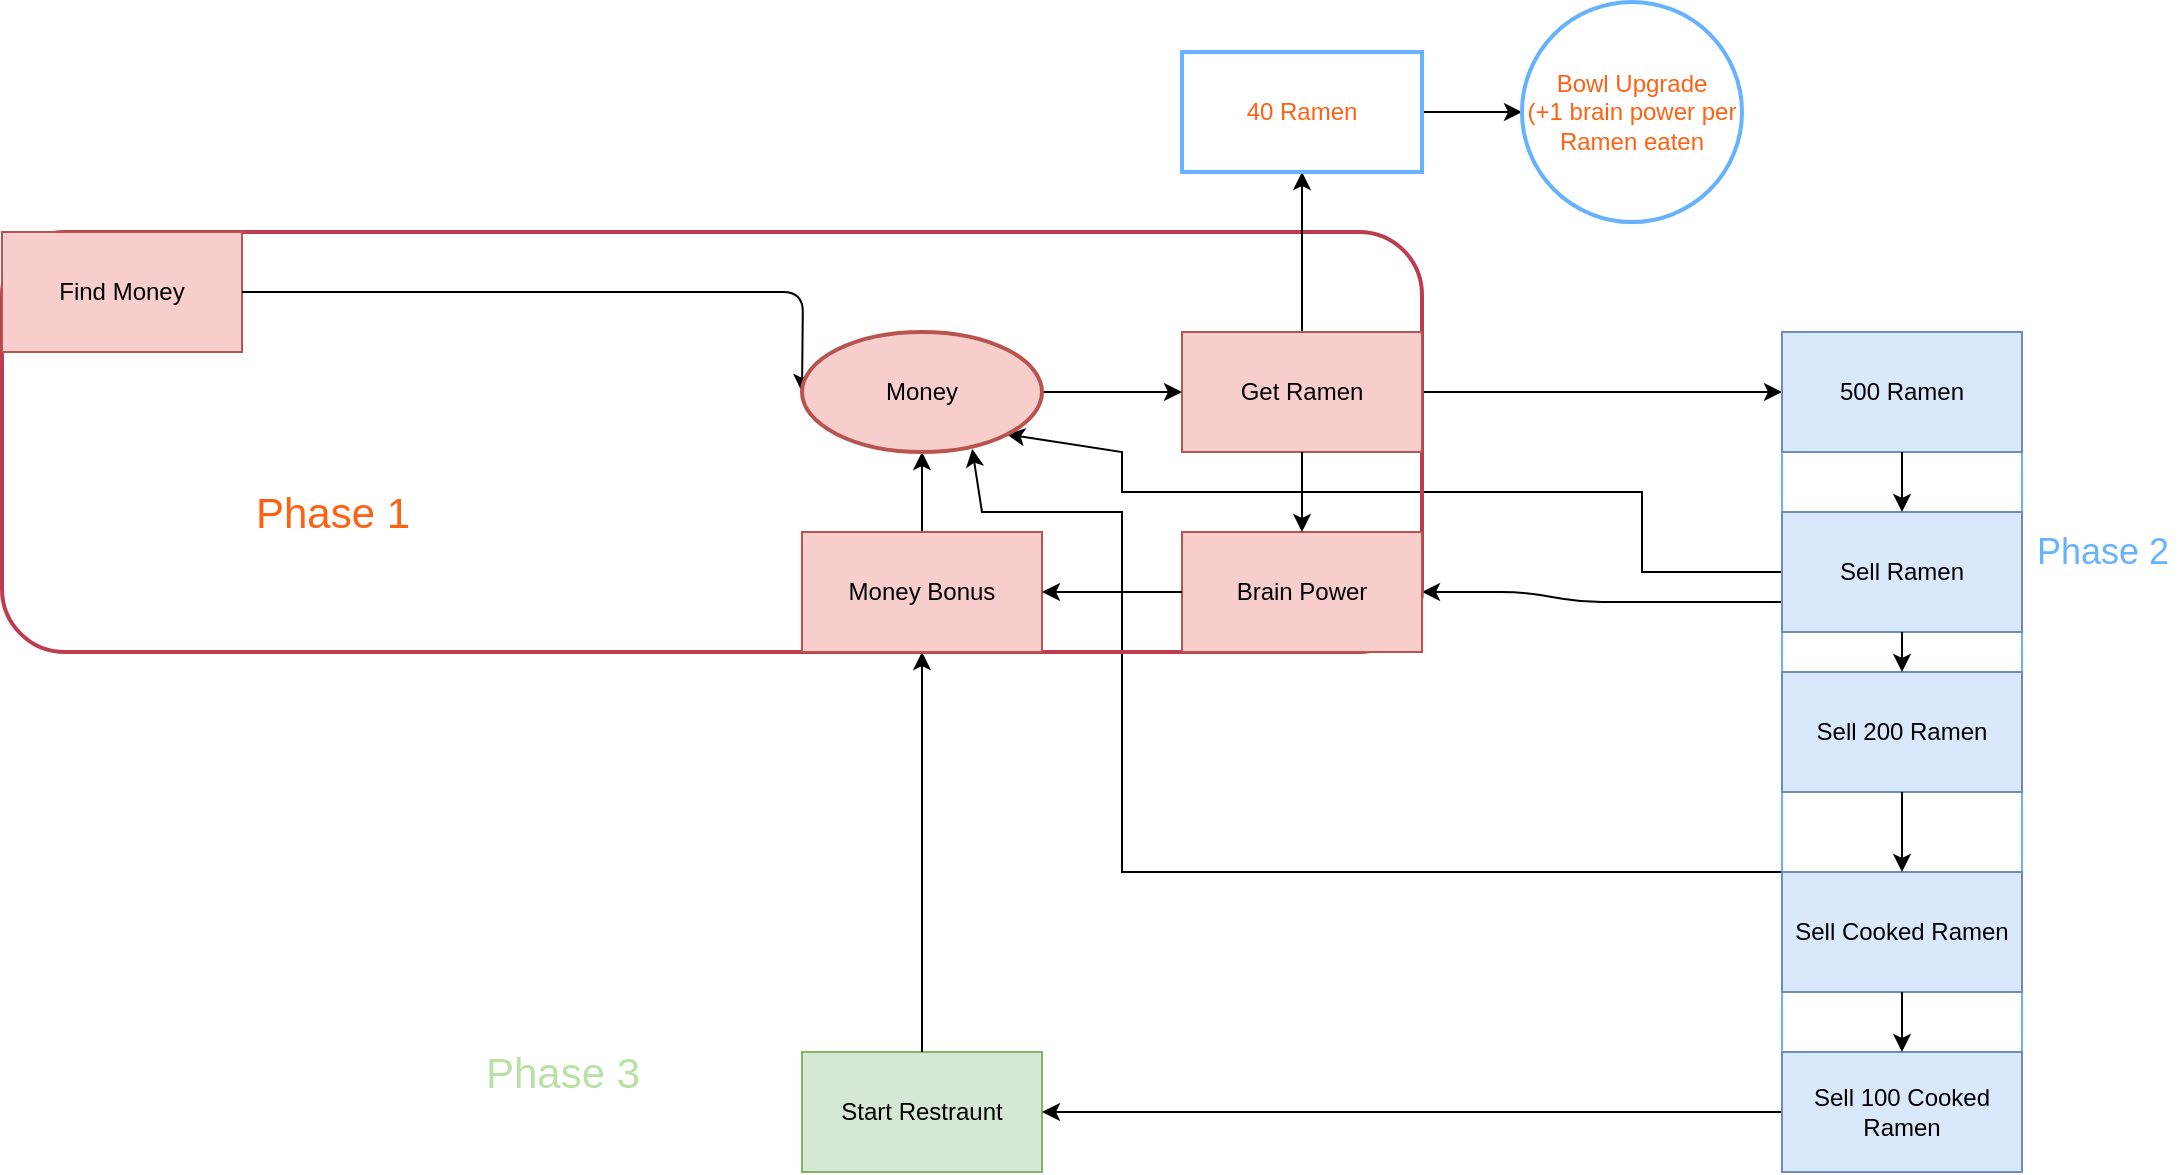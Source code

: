 <mxfile version="13.10.9" type="github">
  <diagram id="T35cyZ2znJoSK22iUFFZ" name="Page-1">
    <mxGraphModel dx="553" dy="408" grid="1" gridSize="10" guides="1" tooltips="1" connect="1" arrows="1" fold="1" page="1" pageScale="1" pageWidth="850" pageHeight="1100" math="0" shadow="0">
      <root>
        <mxCell id="0" />
        <mxCell id="1" parent="0" />
        <mxCell id="_fxAKipDGVaVRiMI-ugZ-12" value="" style="endArrow=classic;html=1;entryX=0;entryY=0.5;entryDx=0;entryDy=0;exitX=1;exitY=0.5;exitDx=0;exitDy=0;" edge="1" parent="1" source="_fxAKipDGVaVRiMI-ugZ-1" target="_fxAKipDGVaVRiMI-ugZ-11">
          <mxGeometry width="50" height="50" relative="1" as="geometry">
            <mxPoint x="450" y="320" as="sourcePoint" />
            <mxPoint x="500" y="270" as="targetPoint" />
          </mxGeometry>
        </mxCell>
        <mxCell id="_fxAKipDGVaVRiMI-ugZ-16" value="" style="endArrow=classic;html=1;entryX=1;entryY=1;entryDx=0;entryDy=0;exitX=0;exitY=0.5;exitDx=0;exitDy=0;rounded=0;" edge="1" parent="1" source="_fxAKipDGVaVRiMI-ugZ-13" target="_fxAKipDGVaVRiMI-ugZ-36">
          <mxGeometry width="50" height="50" relative="1" as="geometry">
            <mxPoint x="600" y="310" as="sourcePoint" />
            <mxPoint x="630" y="260" as="targetPoint" />
            <Array as="points">
              <mxPoint x="930" y="320" />
              <mxPoint x="930" y="280" />
              <mxPoint x="780" y="280" />
              <mxPoint x="700" y="280" />
              <mxPoint x="670" y="280" />
              <mxPoint x="670" y="260" />
            </Array>
          </mxGeometry>
        </mxCell>
        <mxCell id="_fxAKipDGVaVRiMI-ugZ-17" value="" style="endArrow=classic;html=1;exitX=0;exitY=0.75;exitDx=0;exitDy=0;entryX=1;entryY=0.5;entryDx=0;entryDy=0;" edge="1" parent="1" source="_fxAKipDGVaVRiMI-ugZ-13" target="_fxAKipDGVaVRiMI-ugZ-6">
          <mxGeometry width="50" height="50" relative="1" as="geometry">
            <mxPoint x="750" y="470" as="sourcePoint" />
            <mxPoint x="800" y="420" as="targetPoint" />
            <Array as="points">
              <mxPoint x="900" y="335" />
              <mxPoint x="870" y="330" />
            </Array>
          </mxGeometry>
        </mxCell>
        <mxCell id="_fxAKipDGVaVRiMI-ugZ-21" value="" style="endArrow=classic;html=1;exitX=0;exitY=0;exitDx=0;exitDy=0;rounded=0;entryX=0.709;entryY=0.974;entryDx=0;entryDy=0;entryPerimeter=0;" edge="1" parent="1" source="_fxAKipDGVaVRiMI-ugZ-19" target="_fxAKipDGVaVRiMI-ugZ-36">
          <mxGeometry width="50" height="50" relative="1" as="geometry">
            <mxPoint x="840" y="520" as="sourcePoint" />
            <mxPoint x="600" y="260" as="targetPoint" />
            <Array as="points">
              <mxPoint x="670" y="470" />
              <mxPoint x="670" y="290" />
              <mxPoint x="600" y="290" />
            </Array>
          </mxGeometry>
        </mxCell>
        <mxCell id="_fxAKipDGVaVRiMI-ugZ-24" value="Start Restraunt" style="whiteSpace=wrap;html=1;fillColor=#d5e8d4;strokeColor=#82b366;" vertex="1" parent="1">
          <mxGeometry x="510" y="560" width="120" height="60" as="geometry" />
        </mxCell>
        <mxCell id="_fxAKipDGVaVRiMI-ugZ-25" value="" style="endArrow=classic;html=1;exitX=0;exitY=0.5;exitDx=0;exitDy=0;entryX=1;entryY=0.5;entryDx=0;entryDy=0;" edge="1" parent="1" source="_fxAKipDGVaVRiMI-ugZ-22" target="_fxAKipDGVaVRiMI-ugZ-24">
          <mxGeometry width="50" height="50" relative="1" as="geometry">
            <mxPoint x="790" y="500" as="sourcePoint" />
            <mxPoint x="840" y="450" as="targetPoint" />
          </mxGeometry>
        </mxCell>
        <mxCell id="_fxAKipDGVaVRiMI-ugZ-26" value="" style="endArrow=classic;html=1;exitX=0.5;exitY=0;exitDx=0;exitDy=0;entryX=0.5;entryY=1;entryDx=0;entryDy=0;" edge="1" parent="1" source="_fxAKipDGVaVRiMI-ugZ-24" target="_fxAKipDGVaVRiMI-ugZ-7">
          <mxGeometry width="50" height="50" relative="1" as="geometry">
            <mxPoint x="420" y="520" as="sourcePoint" />
            <mxPoint x="470" y="470" as="targetPoint" />
            <Array as="points">
              <mxPoint x="570" y="460" />
            </Array>
          </mxGeometry>
        </mxCell>
        <mxCell id="_fxAKipDGVaVRiMI-ugZ-27" value="" style="group;strokeWidth=2;strokeColor=#BF3B51;glass=0;fontColor=#FF6112;rounded=1;container=0;" vertex="1" connectable="0" parent="1">
          <mxGeometry x="110" y="150" width="710" height="210" as="geometry" />
        </mxCell>
        <mxCell id="_fxAKipDGVaVRiMI-ugZ-31" value="" style="group;strokeColor=#66B2FF;" vertex="1" connectable="0" parent="1">
          <mxGeometry x="1000" y="200" width="120" height="420" as="geometry" />
        </mxCell>
        <mxCell id="_fxAKipDGVaVRiMI-ugZ-11" value="500 Ramen" style="whiteSpace=wrap;html=1;fillColor=#dae8fc;strokeColor=#6c8ebf;" vertex="1" parent="_fxAKipDGVaVRiMI-ugZ-31">
          <mxGeometry width="120" height="60" as="geometry" />
        </mxCell>
        <mxCell id="_fxAKipDGVaVRiMI-ugZ-13" value="Sell Ramen" style="whiteSpace=wrap;html=1;fillColor=#dae8fc;strokeColor=#6c8ebf;" vertex="1" parent="_fxAKipDGVaVRiMI-ugZ-31">
          <mxGeometry y="90" width="120" height="60" as="geometry" />
        </mxCell>
        <mxCell id="_fxAKipDGVaVRiMI-ugZ-14" value="" style="endArrow=classic;html=1;entryX=0.5;entryY=0;entryDx=0;entryDy=0;exitX=0.5;exitY=1;exitDx=0;exitDy=0;" edge="1" parent="_fxAKipDGVaVRiMI-ugZ-31" source="_fxAKipDGVaVRiMI-ugZ-11" target="_fxAKipDGVaVRiMI-ugZ-13">
          <mxGeometry width="50" height="50" relative="1" as="geometry">
            <mxPoint x="-320" y="120" as="sourcePoint" />
            <mxPoint x="-270" y="70" as="targetPoint" />
          </mxGeometry>
        </mxCell>
        <mxCell id="_fxAKipDGVaVRiMI-ugZ-15" value="Sell 200 Ramen" style="whiteSpace=wrap;html=1;fillColor=#dae8fc;strokeColor=#6c8ebf;" vertex="1" parent="_fxAKipDGVaVRiMI-ugZ-31">
          <mxGeometry y="170" width="120" height="60" as="geometry" />
        </mxCell>
        <mxCell id="_fxAKipDGVaVRiMI-ugZ-18" value="" style="endArrow=classic;html=1;exitX=0.5;exitY=1;exitDx=0;exitDy=0;entryX=0.5;entryY=0;entryDx=0;entryDy=0;" edge="1" parent="_fxAKipDGVaVRiMI-ugZ-31" source="_fxAKipDGVaVRiMI-ugZ-13" target="_fxAKipDGVaVRiMI-ugZ-15">
          <mxGeometry width="50" height="50" relative="1" as="geometry">
            <mxPoint x="-70" y="100" as="sourcePoint" />
            <mxPoint x="-20" y="50" as="targetPoint" />
          </mxGeometry>
        </mxCell>
        <mxCell id="_fxAKipDGVaVRiMI-ugZ-19" value="Sell Cooked Ramen" style="whiteSpace=wrap;html=1;fillColor=#dae8fc;strokeColor=#6c8ebf;" vertex="1" parent="_fxAKipDGVaVRiMI-ugZ-31">
          <mxGeometry y="270" width="120" height="60" as="geometry" />
        </mxCell>
        <mxCell id="_fxAKipDGVaVRiMI-ugZ-20" value="" style="endArrow=classic;html=1;exitX=0.5;exitY=1;exitDx=0;exitDy=0;entryX=0.5;entryY=0;entryDx=0;entryDy=0;" edge="1" parent="_fxAKipDGVaVRiMI-ugZ-31" source="_fxAKipDGVaVRiMI-ugZ-15" target="_fxAKipDGVaVRiMI-ugZ-19">
          <mxGeometry width="50" height="50" relative="1" as="geometry">
            <mxPoint x="40" y="400" as="sourcePoint" />
            <mxPoint x="90" y="350" as="targetPoint" />
          </mxGeometry>
        </mxCell>
        <mxCell id="_fxAKipDGVaVRiMI-ugZ-22" value="Sell 100 Cooked Ramen" style="whiteSpace=wrap;html=1;fillColor=#dae8fc;strokeColor=#6c8ebf;" vertex="1" parent="_fxAKipDGVaVRiMI-ugZ-31">
          <mxGeometry y="360" width="120" height="60" as="geometry" />
        </mxCell>
        <mxCell id="_fxAKipDGVaVRiMI-ugZ-23" value="" style="endArrow=classic;html=1;entryX=0.5;entryY=0;entryDx=0;entryDy=0;exitX=0.5;exitY=1;exitDx=0;exitDy=0;" edge="1" parent="_fxAKipDGVaVRiMI-ugZ-31" source="_fxAKipDGVaVRiMI-ugZ-19" target="_fxAKipDGVaVRiMI-ugZ-22">
          <mxGeometry width="50" height="50" relative="1" as="geometry">
            <mxPoint x="30" y="540" as="sourcePoint" />
            <mxPoint x="-110" y="460" as="targetPoint" />
          </mxGeometry>
        </mxCell>
        <mxCell id="_fxAKipDGVaVRiMI-ugZ-32" value="&lt;font color=&quot;#66b2ff&quot; style=&quot;font-size: 18px&quot;&gt;Phase 2&lt;/font&gt;" style="text;html=1;align=center;verticalAlign=middle;resizable=0;points=[];autosize=1;fontColor=#FF6112;" vertex="1" parent="1">
          <mxGeometry x="1120" y="300" width="80" height="20" as="geometry" />
        </mxCell>
        <mxCell id="_fxAKipDGVaVRiMI-ugZ-35" value="&lt;font style=&quot;font-size: 21px&quot; color=&quot;#b9e0a5&quot;&gt;Phase 3&lt;/font&gt;" style="text;html=1;align=center;verticalAlign=middle;resizable=0;points=[];autosize=1;fontColor=#FF6112;" vertex="1" parent="1">
          <mxGeometry x="345" y="560" width="90" height="20" as="geometry" />
        </mxCell>
        <mxCell id="_fxAKipDGVaVRiMI-ugZ-39" style="edgeStyle=orthogonalEdgeStyle;rounded=0;orthogonalLoop=1;jettySize=auto;html=1;exitX=0.5;exitY=0;exitDx=0;exitDy=0;fontColor=#FF6112;entryX=0.5;entryY=1;entryDx=0;entryDy=0;" edge="1" parent="1" source="_fxAKipDGVaVRiMI-ugZ-7" target="_fxAKipDGVaVRiMI-ugZ-36">
          <mxGeometry relative="1" as="geometry">
            <mxPoint x="530" y="280" as="targetPoint" />
          </mxGeometry>
        </mxCell>
        <mxCell id="_fxAKipDGVaVRiMI-ugZ-41" style="edgeStyle=orthogonalEdgeStyle;rounded=0;orthogonalLoop=1;jettySize=auto;html=1;exitX=0.5;exitY=0;exitDx=0;exitDy=0;entryX=0.5;entryY=1;entryDx=0;entryDy=0;fontColor=#FF6112;" edge="1" parent="1" source="_fxAKipDGVaVRiMI-ugZ-1" target="_fxAKipDGVaVRiMI-ugZ-40">
          <mxGeometry relative="1" as="geometry" />
        </mxCell>
        <mxCell id="_fxAKipDGVaVRiMI-ugZ-1" value="Get Ramen" style="whiteSpace=wrap;html=1;fillColor=#f8cecc;strokeColor=#b85450;" vertex="1" parent="1">
          <mxGeometry x="700" y="200" width="120" height="60" as="geometry" />
        </mxCell>
        <mxCell id="_fxAKipDGVaVRiMI-ugZ-2" value="Find Money" style="whiteSpace=wrap;html=1;fillColor=#f8cecc;strokeColor=#b85450;" vertex="1" parent="1">
          <mxGeometry x="110" y="150" width="120" height="60" as="geometry" />
        </mxCell>
        <mxCell id="_fxAKipDGVaVRiMI-ugZ-3" value="" style="endArrow=classic;html=1;entryX=0;entryY=0.5;entryDx=0;entryDy=0;exitX=1;exitY=0.5;exitDx=0;exitDy=0;" edge="1" parent="1" target="_fxAKipDGVaVRiMI-ugZ-1">
          <mxGeometry x="110" y="150" width="50" height="50" as="geometry">
            <mxPoint x="630" y="230" as="sourcePoint" />
            <mxPoint x="480" y="190" as="targetPoint" />
          </mxGeometry>
        </mxCell>
        <mxCell id="_fxAKipDGVaVRiMI-ugZ-4" style="edgeStyle=orthogonalEdgeStyle;orthogonalLoop=1;jettySize=auto;html=1;exitX=1;exitY=0.5;exitDx=0;exitDy=0;entryX=0;entryY=0.5;entryDx=0;entryDy=0;" edge="1" parent="1" source="_fxAKipDGVaVRiMI-ugZ-2">
          <mxGeometry x="110" y="150" as="geometry">
            <mxPoint x="510" y="230" as="targetPoint" />
          </mxGeometry>
        </mxCell>
        <mxCell id="_fxAKipDGVaVRiMI-ugZ-6" value="Brain Power" style="whiteSpace=wrap;html=1;fillColor=#f8cecc;strokeColor=#b85450;" vertex="1" parent="1">
          <mxGeometry x="700" y="300" width="120" height="60" as="geometry" />
        </mxCell>
        <mxCell id="_fxAKipDGVaVRiMI-ugZ-7" value="Money Bonus" style="whiteSpace=wrap;html=1;fillColor=#f8cecc;strokeColor=#b85450;" vertex="1" parent="1">
          <mxGeometry x="510" y="300" width="120" height="60" as="geometry" />
        </mxCell>
        <mxCell id="_fxAKipDGVaVRiMI-ugZ-8" value="" style="endArrow=classic;html=1;exitX=0.5;exitY=1;exitDx=0;exitDy=0;entryX=0.5;entryY=0;entryDx=0;entryDy=0;" edge="1" parent="1" source="_fxAKipDGVaVRiMI-ugZ-1" target="_fxAKipDGVaVRiMI-ugZ-6">
          <mxGeometry x="110" y="150" width="50" height="50" as="geometry">
            <mxPoint x="560" y="230" as="sourcePoint" />
            <mxPoint x="590" y="280" as="targetPoint" />
          </mxGeometry>
        </mxCell>
        <mxCell id="_fxAKipDGVaVRiMI-ugZ-9" value="" style="endArrow=classic;html=1;entryX=1;entryY=0.5;entryDx=0;entryDy=0;exitX=0;exitY=0.5;exitDx=0;exitDy=0;" edge="1" parent="1" source="_fxAKipDGVaVRiMI-ugZ-6" target="_fxAKipDGVaVRiMI-ugZ-7">
          <mxGeometry x="110" y="150" width="50" height="50" as="geometry">
            <mxPoint x="350" y="410" as="sourcePoint" />
            <mxPoint x="400" y="360" as="targetPoint" />
          </mxGeometry>
        </mxCell>
        <mxCell id="_fxAKipDGVaVRiMI-ugZ-29" value="&lt;font style=&quot;font-size: 21px&quot;&gt;Phase 1&lt;/font&gt;" style="text;html=1;align=center;verticalAlign=middle;resizable=0;points=[];autosize=1;fontColor=#FF6112;" vertex="1" parent="1">
          <mxGeometry x="230" y="280" width="90" height="20" as="geometry" />
        </mxCell>
        <mxCell id="_fxAKipDGVaVRiMI-ugZ-36" value="Money" style="ellipse;whiteSpace=wrap;html=1;rounded=1;glass=0;strokeColor=#b85450;strokeWidth=2;fillColor=#f8cecc;" vertex="1" parent="1">
          <mxGeometry x="510" y="200" width="120" height="60" as="geometry" />
        </mxCell>
        <mxCell id="_fxAKipDGVaVRiMI-ugZ-43" style="edgeStyle=orthogonalEdgeStyle;rounded=0;orthogonalLoop=1;jettySize=auto;html=1;exitX=1;exitY=0.5;exitDx=0;exitDy=0;fontColor=#FF6112;" edge="1" parent="1" source="_fxAKipDGVaVRiMI-ugZ-40" target="_fxAKipDGVaVRiMI-ugZ-42">
          <mxGeometry relative="1" as="geometry" />
        </mxCell>
        <mxCell id="_fxAKipDGVaVRiMI-ugZ-40" value="40 Ramen" style="rounded=0;whiteSpace=wrap;html=1;glass=0;strokeColor=#66B2FF;strokeWidth=2;fillColor=none;fontColor=#FF6112;" vertex="1" parent="1">
          <mxGeometry x="700" y="60" width="120" height="60" as="geometry" />
        </mxCell>
        <mxCell id="_fxAKipDGVaVRiMI-ugZ-42" value="Bowl Upgrade&lt;br&gt;(+1 brain power per Ramen eaten" style="ellipse;whiteSpace=wrap;html=1;aspect=fixed;rounded=1;glass=0;strokeColor=#66B2FF;strokeWidth=2;fillColor=none;fontColor=#FF6112;" vertex="1" parent="1">
          <mxGeometry x="870" y="35" width="110" height="110" as="geometry" />
        </mxCell>
      </root>
    </mxGraphModel>
  </diagram>
</mxfile>
